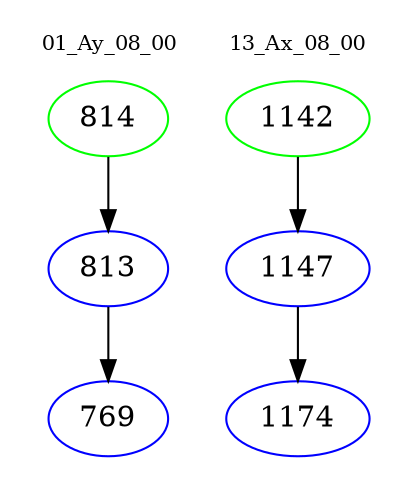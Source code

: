 digraph{
subgraph cluster_0 {
color = white
label = "01_Ay_08_00";
fontsize=10;
T0_814 [label="814", color="green"]
T0_814 -> T0_813 [color="black"]
T0_813 [label="813", color="blue"]
T0_813 -> T0_769 [color="black"]
T0_769 [label="769", color="blue"]
}
subgraph cluster_1 {
color = white
label = "13_Ax_08_00";
fontsize=10;
T1_1142 [label="1142", color="green"]
T1_1142 -> T1_1147 [color="black"]
T1_1147 [label="1147", color="blue"]
T1_1147 -> T1_1174 [color="black"]
T1_1174 [label="1174", color="blue"]
}
}

